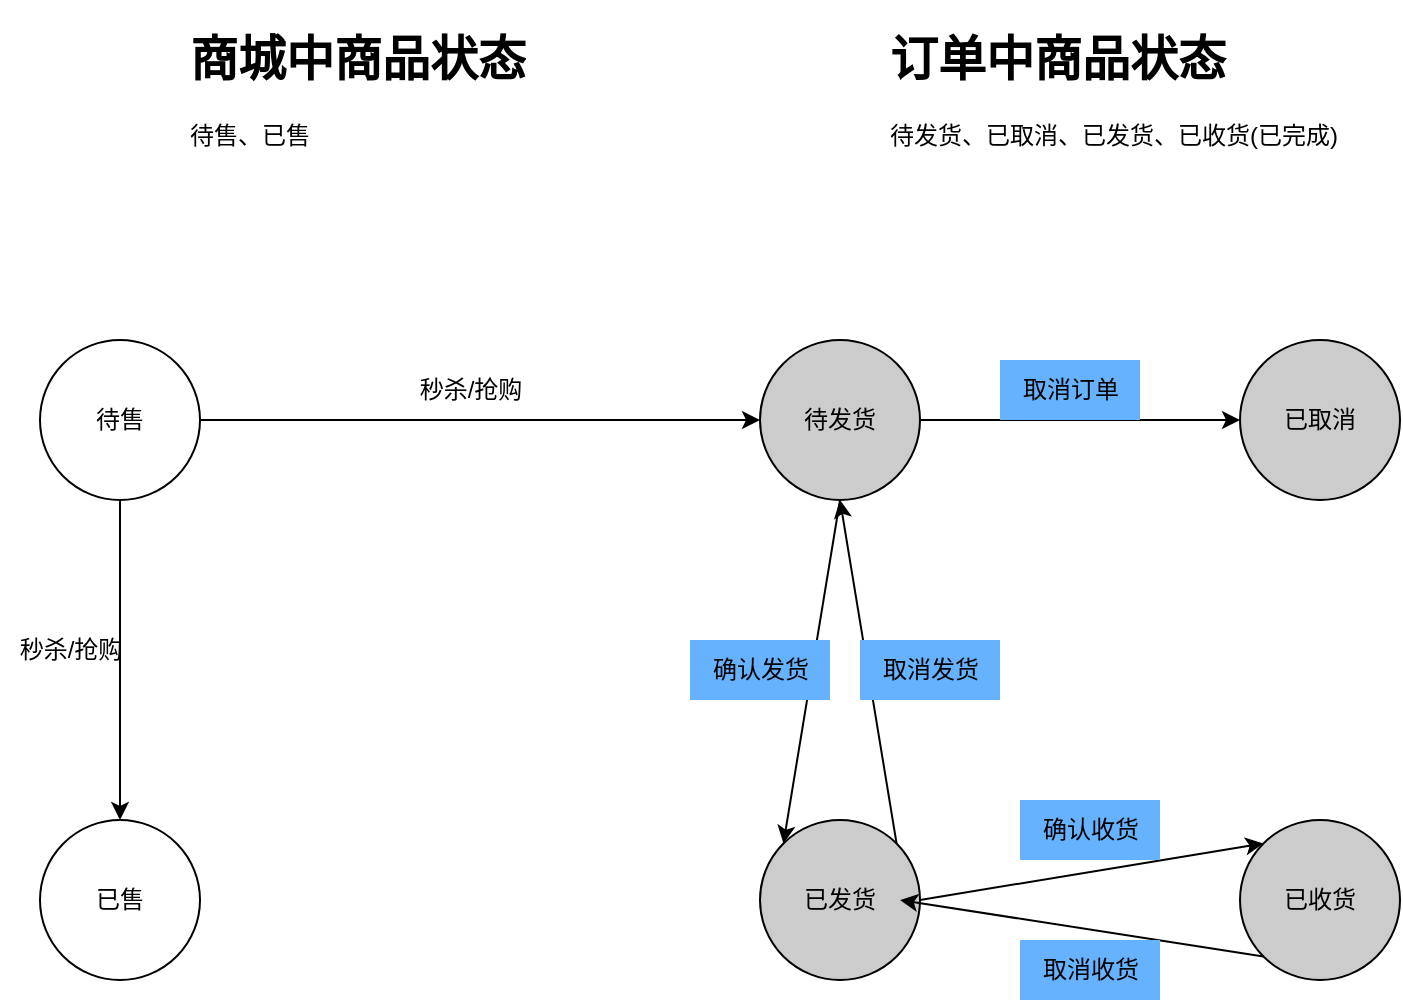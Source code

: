 <mxfile version="20.1.1" type="github">
  <diagram id="ignqKVuEJ_-YDk-l3djZ" name="Page-1">
    <mxGraphModel dx="2012" dy="662" grid="1" gridSize="10" guides="1" tooltips="1" connect="1" arrows="1" fold="1" page="1" pageScale="1" pageWidth="827" pageHeight="1169" math="0" shadow="0">
      <root>
        <mxCell id="0" />
        <mxCell id="1" parent="0" />
        <mxCell id="Z5SLOuipNdUwfTJCunS6-4" value="&lt;h1&gt;订单中商品状态&lt;/h1&gt;&lt;p&gt;待发货、已取消、已发货、已收货(已完成)&lt;/p&gt;" style="text;html=1;strokeColor=none;fillColor=none;spacing=5;spacingTop=-20;whiteSpace=wrap;overflow=hidden;rounded=0;" vertex="1" parent="1">
          <mxGeometry x="420" y="120" width="260" height="80" as="geometry" />
        </mxCell>
        <mxCell id="Z5SLOuipNdUwfTJCunS6-17" style="edgeStyle=none;rounded=0;orthogonalLoop=1;jettySize=auto;html=1;exitX=1;exitY=0.5;exitDx=0;exitDy=0;" edge="1" parent="1" source="Z5SLOuipNdUwfTJCunS6-5" target="Z5SLOuipNdUwfTJCunS6-6">
          <mxGeometry relative="1" as="geometry" />
        </mxCell>
        <mxCell id="Z5SLOuipNdUwfTJCunS6-22" style="rounded=0;orthogonalLoop=1;jettySize=auto;html=1;exitX=0.5;exitY=1;exitDx=0;exitDy=0;entryX=0;entryY=0;entryDx=0;entryDy=0;" edge="1" parent="1" source="Z5SLOuipNdUwfTJCunS6-5" target="Z5SLOuipNdUwfTJCunS6-7">
          <mxGeometry relative="1" as="geometry" />
        </mxCell>
        <mxCell id="Z5SLOuipNdUwfTJCunS6-5" value="待发货" style="ellipse;whiteSpace=wrap;html=1;aspect=fixed;fillColor=#CCCCCC;" vertex="1" parent="1">
          <mxGeometry x="360" y="280" width="80" height="80" as="geometry" />
        </mxCell>
        <mxCell id="Z5SLOuipNdUwfTJCunS6-6" value="已取消" style="ellipse;whiteSpace=wrap;html=1;aspect=fixed;fillColor=#CCCCCC;" vertex="1" parent="1">
          <mxGeometry x="600" y="280" width="80" height="80" as="geometry" />
        </mxCell>
        <mxCell id="Z5SLOuipNdUwfTJCunS6-23" style="edgeStyle=none;rounded=0;orthogonalLoop=1;jettySize=auto;html=1;exitX=1;exitY=0;exitDx=0;exitDy=0;entryX=0.5;entryY=1;entryDx=0;entryDy=0;" edge="1" parent="1" source="Z5SLOuipNdUwfTJCunS6-7" target="Z5SLOuipNdUwfTJCunS6-5">
          <mxGeometry relative="1" as="geometry" />
        </mxCell>
        <mxCell id="Z5SLOuipNdUwfTJCunS6-25" style="edgeStyle=none;rounded=0;orthogonalLoop=1;jettySize=auto;html=1;exitX=1;exitY=0.5;exitDx=0;exitDy=0;entryX=0;entryY=0;entryDx=0;entryDy=0;" edge="1" parent="1" source="Z5SLOuipNdUwfTJCunS6-7" target="Z5SLOuipNdUwfTJCunS6-8">
          <mxGeometry relative="1" as="geometry" />
        </mxCell>
        <mxCell id="Z5SLOuipNdUwfTJCunS6-7" value="已发货" style="ellipse;whiteSpace=wrap;html=1;aspect=fixed;fillColor=#CCCCCC;" vertex="1" parent="1">
          <mxGeometry x="360" y="520" width="80" height="80" as="geometry" />
        </mxCell>
        <mxCell id="Z5SLOuipNdUwfTJCunS6-27" style="edgeStyle=none;rounded=0;orthogonalLoop=1;jettySize=auto;html=1;exitX=0;exitY=1;exitDx=0;exitDy=0;entryX=0.875;entryY=0.5;entryDx=0;entryDy=0;entryPerimeter=0;" edge="1" parent="1" source="Z5SLOuipNdUwfTJCunS6-8" target="Z5SLOuipNdUwfTJCunS6-7">
          <mxGeometry relative="1" as="geometry" />
        </mxCell>
        <mxCell id="Z5SLOuipNdUwfTJCunS6-8" value="已收货" style="ellipse;whiteSpace=wrap;html=1;aspect=fixed;fillColor=#CCCCCC;" vertex="1" parent="1">
          <mxGeometry x="600" y="520" width="80" height="80" as="geometry" />
        </mxCell>
        <mxCell id="Z5SLOuipNdUwfTJCunS6-12" style="edgeStyle=none;rounded=0;orthogonalLoop=1;jettySize=auto;html=1;exitX=1;exitY=0.5;exitDx=0;exitDy=0;entryX=0;entryY=0.5;entryDx=0;entryDy=0;" edge="1" parent="1" source="Z5SLOuipNdUwfTJCunS6-9" target="Z5SLOuipNdUwfTJCunS6-5">
          <mxGeometry relative="1" as="geometry" />
        </mxCell>
        <mxCell id="Z5SLOuipNdUwfTJCunS6-15" style="edgeStyle=none;rounded=0;orthogonalLoop=1;jettySize=auto;html=1;exitX=0.5;exitY=1;exitDx=0;exitDy=0;entryX=0.5;entryY=0;entryDx=0;entryDy=0;" edge="1" parent="1" source="Z5SLOuipNdUwfTJCunS6-9" target="Z5SLOuipNdUwfTJCunS6-14">
          <mxGeometry relative="1" as="geometry" />
        </mxCell>
        <mxCell id="Z5SLOuipNdUwfTJCunS6-9" value="待售" style="ellipse;whiteSpace=wrap;html=1;aspect=fixed;fillColor=#FFFFFF;" vertex="1" parent="1">
          <mxGeometry y="280" width="80" height="80" as="geometry" />
        </mxCell>
        <mxCell id="Z5SLOuipNdUwfTJCunS6-11" value="秒杀/抢购" style="text;html=1;align=center;verticalAlign=middle;resizable=0;points=[];autosize=1;strokeColor=none;fillColor=none;" vertex="1" parent="1">
          <mxGeometry x="180" y="290" width="70" height="30" as="geometry" />
        </mxCell>
        <mxCell id="Z5SLOuipNdUwfTJCunS6-13" value="&lt;h1&gt;商城中商品状态&lt;/h1&gt;&lt;p&gt;&lt;span style=&quot;text-align: center;&quot;&gt;待售、已售&lt;/span&gt;&lt;/p&gt;" style="text;html=1;strokeColor=none;fillColor=none;spacing=5;spacingTop=-20;whiteSpace=wrap;overflow=hidden;rounded=0;" vertex="1" parent="1">
          <mxGeometry x="70" y="120" width="180" height="80" as="geometry" />
        </mxCell>
        <mxCell id="Z5SLOuipNdUwfTJCunS6-14" value="已售" style="ellipse;whiteSpace=wrap;html=1;aspect=fixed;fillColor=#FFFFFF;" vertex="1" parent="1">
          <mxGeometry y="520" width="80" height="80" as="geometry" />
        </mxCell>
        <mxCell id="Z5SLOuipNdUwfTJCunS6-16" value="秒杀/抢购" style="text;html=1;align=center;verticalAlign=middle;resizable=0;points=[];autosize=1;strokeColor=none;fillColor=none;" vertex="1" parent="1">
          <mxGeometry x="-20" y="420" width="70" height="30" as="geometry" />
        </mxCell>
        <mxCell id="Z5SLOuipNdUwfTJCunS6-18" value="取消订单" style="text;html=1;align=center;verticalAlign=middle;resizable=0;points=[];autosize=1;strokeColor=none;fillColor=#66B2FF;" vertex="1" parent="1">
          <mxGeometry x="480" y="290" width="70" height="30" as="geometry" />
        </mxCell>
        <mxCell id="Z5SLOuipNdUwfTJCunS6-20" value="确认发货" style="text;html=1;align=center;verticalAlign=middle;resizable=0;points=[];autosize=1;strokeColor=none;fillColor=#66B2FF;" vertex="1" parent="1">
          <mxGeometry x="325" y="430" width="70" height="30" as="geometry" />
        </mxCell>
        <mxCell id="Z5SLOuipNdUwfTJCunS6-24" value="取消发货" style="text;html=1;align=center;verticalAlign=middle;resizable=0;points=[];autosize=1;strokeColor=none;fillColor=#66B2FF;" vertex="1" parent="1">
          <mxGeometry x="410" y="430" width="70" height="30" as="geometry" />
        </mxCell>
        <mxCell id="Z5SLOuipNdUwfTJCunS6-26" value="确认收货" style="text;html=1;align=center;verticalAlign=middle;resizable=0;points=[];autosize=1;strokeColor=none;fillColor=#66B2FF;" vertex="1" parent="1">
          <mxGeometry x="490" y="510" width="70" height="30" as="geometry" />
        </mxCell>
        <mxCell id="Z5SLOuipNdUwfTJCunS6-28" value="取消收货" style="text;html=1;align=center;verticalAlign=middle;resizable=0;points=[];autosize=1;strokeColor=none;fillColor=#66B2FF;" vertex="1" parent="1">
          <mxGeometry x="490" y="580" width="70" height="30" as="geometry" />
        </mxCell>
      </root>
    </mxGraphModel>
  </diagram>
</mxfile>
